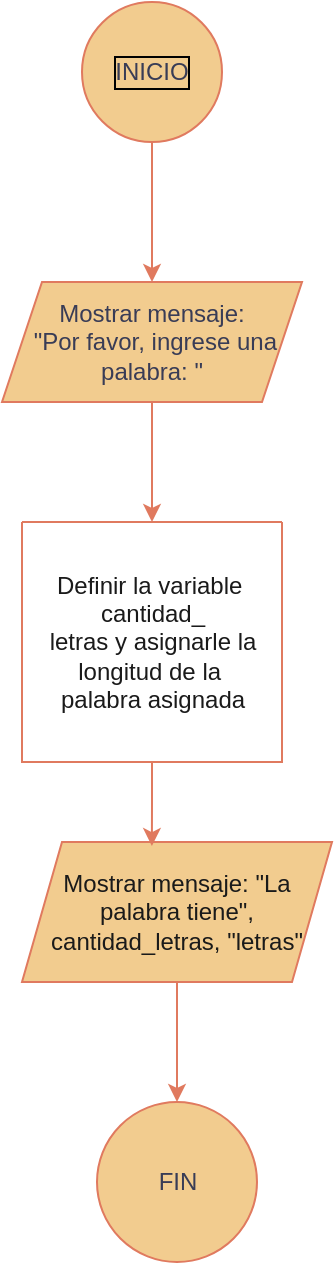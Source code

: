 <mxfile version="28.2.5">
  <diagram name="Page-1" id="N9zs4RhzxDwlJCfDD0Sv">
    <mxGraphModel dx="433" dy="752" grid="1" gridSize="10" guides="1" tooltips="1" connect="1" arrows="1" fold="1" page="1" pageScale="1" pageWidth="850" pageHeight="1100" math="0" shadow="0">
      <root>
        <mxCell id="0" />
        <mxCell id="1" parent="0" />
        <mxCell id="3skpIZURd8e6Ydng_PCS-11" style="edgeStyle=orthogonalEdgeStyle;rounded=0;orthogonalLoop=1;jettySize=auto;html=1;labelBackgroundColor=none;strokeColor=#E07A5F;fontColor=default;" edge="1" parent="1" source="3skpIZURd8e6Ydng_PCS-1" target="3skpIZURd8e6Ydng_PCS-2">
          <mxGeometry relative="1" as="geometry" />
        </mxCell>
        <mxCell id="3skpIZURd8e6Ydng_PCS-1" value="INICIO" style="ellipse;whiteSpace=wrap;html=1;aspect=fixed;align=center;labelBorderColor=default;labelBackgroundColor=none;fillColor=#F2CC8F;strokeColor=#E07A5F;fontColor=#393C56;" vertex="1" parent="1">
          <mxGeometry x="210" y="30" width="70" height="70" as="geometry" />
        </mxCell>
        <mxCell id="3skpIZURd8e6Ydng_PCS-12" style="edgeStyle=orthogonalEdgeStyle;rounded=0;orthogonalLoop=1;jettySize=auto;html=1;entryX=0.5;entryY=0;entryDx=0;entryDy=0;labelBackgroundColor=none;strokeColor=#E07A5F;fontColor=default;" edge="1" parent="1" source="3skpIZURd8e6Ydng_PCS-2" target="3skpIZURd8e6Ydng_PCS-3">
          <mxGeometry relative="1" as="geometry">
            <mxPoint x="260" y="290" as="targetPoint" />
          </mxGeometry>
        </mxCell>
        <mxCell id="3skpIZURd8e6Ydng_PCS-2" value="Mostrar mensaje:&lt;div&gt;&amp;nbsp;&quot;Por favor, ingrese una palabra: &quot;&lt;/div&gt;" style="shape=parallelogram;perimeter=parallelogramPerimeter;whiteSpace=wrap;html=1;fixedSize=1;labelBackgroundColor=none;fillColor=#F2CC8F;strokeColor=#E07A5F;fontColor=#393C56;" vertex="1" parent="1">
          <mxGeometry x="170" y="170" width="150" height="60" as="geometry" />
        </mxCell>
        <mxCell id="3skpIZURd8e6Ydng_PCS-14" style="edgeStyle=orthogonalEdgeStyle;rounded=0;orthogonalLoop=1;jettySize=auto;html=1;labelBackgroundColor=none;strokeColor=#E07A5F;fontColor=default;" edge="1" parent="1" source="3skpIZURd8e6Ydng_PCS-7" target="3skpIZURd8e6Ydng_PCS-10">
          <mxGeometry relative="1" as="geometry" />
        </mxCell>
        <mxCell id="3skpIZURd8e6Ydng_PCS-7" value="&lt;span style=&quot;color: rgb(26, 26, 26); background-color: transparent;&quot;&gt;Mostrar mensaje: &quot;La palabra tiene&quot;, cantidad_letras, &quot;letras&quot;&lt;/span&gt;" style="shape=parallelogram;perimeter=parallelogramPerimeter;whiteSpace=wrap;html=1;fixedSize=1;labelBackgroundColor=none;fillColor=#F2CC8F;strokeColor=#E07A5F;fontColor=#393C56;" vertex="1" parent="1">
          <mxGeometry x="180" y="450" width="155" height="70" as="geometry" />
        </mxCell>
        <mxCell id="3skpIZURd8e6Ydng_PCS-8" value="" style="group;labelBackgroundColor=none;" vertex="1" connectable="0" parent="1">
          <mxGeometry x="180" y="290" width="130" height="120" as="geometry" />
        </mxCell>
        <mxCell id="3skpIZURd8e6Ydng_PCS-3" value="" style="swimlane;startSize=0;labelBackgroundColor=none;fillColor=#F2CC8F;strokeColor=#E07A5F;fontColor=#393C56;" vertex="1" parent="3skpIZURd8e6Ydng_PCS-8">
          <mxGeometry width="130" height="120" as="geometry" />
        </mxCell>
        <mxCell id="3skpIZURd8e6Ydng_PCS-5" value="&lt;span style=&quot;color: rgb(26, 26, 26);&quot;&gt;Definir la variable&amp;nbsp;&lt;/span&gt;&lt;div&gt;&lt;span style=&quot;color: rgb(26, 26, 26);&quot;&gt;cantidad_&lt;/span&gt;&lt;div&gt;&lt;span style=&quot;color: rgb(26, 26, 26);&quot;&gt;letras y  asignarle la&lt;/span&gt;&lt;/div&gt;&lt;div&gt;&lt;div&gt;&lt;span style=&quot;color: rgb(26, 26, 26);&quot;&gt;longitud de la&amp;nbsp;&lt;/span&gt;&lt;/div&gt;&lt;div&gt;&lt;span style=&quot;color: rgb(26, 26, 26);&quot;&gt;palabra asignada&lt;/span&gt;&lt;/div&gt;&lt;/div&gt;&lt;/div&gt;" style="text;html=1;align=center;verticalAlign=middle;resizable=0;points=[];autosize=1;strokeColor=none;fillColor=none;labelBackgroundColor=none;fontColor=#393C56;" vertex="1" parent="3skpIZURd8e6Ydng_PCS-8">
          <mxGeometry y="15" width="130" height="90" as="geometry" />
        </mxCell>
        <mxCell id="3skpIZURd8e6Ydng_PCS-10" value="FIN" style="ellipse;whiteSpace=wrap;html=1;aspect=fixed;labelBackgroundColor=none;fillColor=#F2CC8F;strokeColor=#E07A5F;fontColor=#393C56;" vertex="1" parent="1">
          <mxGeometry x="217.5" y="580" width="80" height="80" as="geometry" />
        </mxCell>
        <mxCell id="3skpIZURd8e6Ydng_PCS-13" style="edgeStyle=orthogonalEdgeStyle;rounded=0;orthogonalLoop=1;jettySize=auto;html=1;entryX=0.419;entryY=0.029;entryDx=0;entryDy=0;entryPerimeter=0;labelBackgroundColor=none;strokeColor=#E07A5F;fontColor=default;" edge="1" parent="1" source="3skpIZURd8e6Ydng_PCS-3" target="3skpIZURd8e6Ydng_PCS-7">
          <mxGeometry relative="1" as="geometry" />
        </mxCell>
      </root>
    </mxGraphModel>
  </diagram>
</mxfile>
